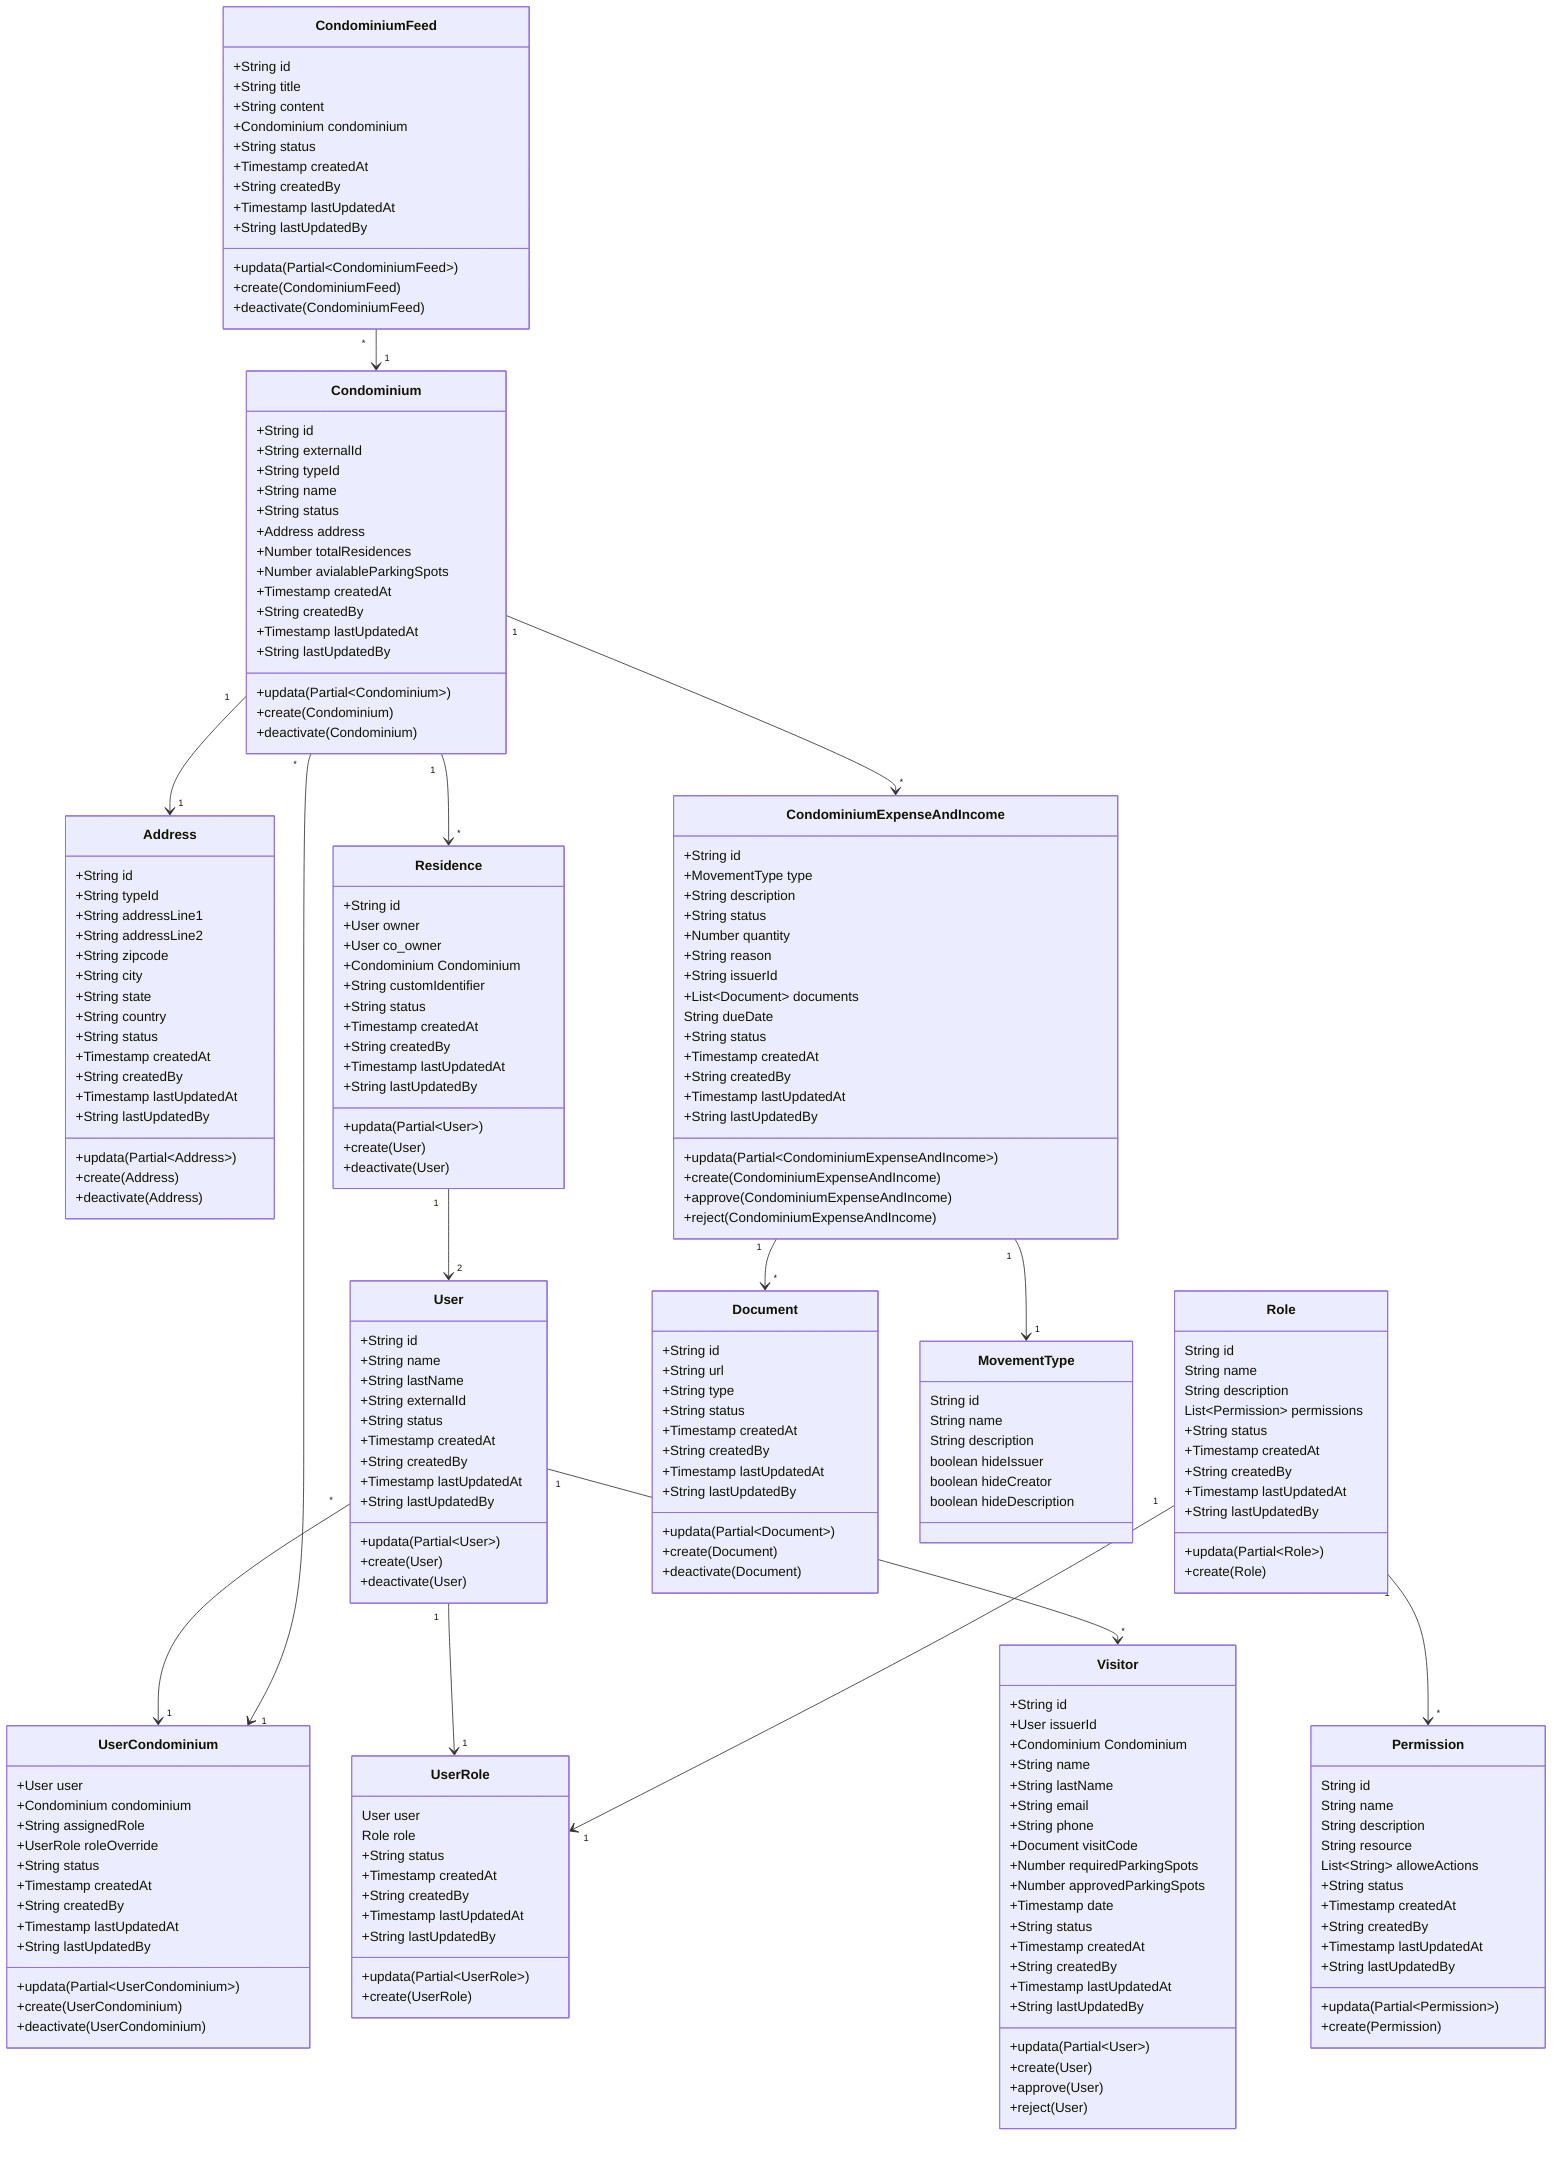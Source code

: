 classDiagram
    class User
    User : +String id
    User : +String name
    User : +String lastName
    User : +String externalId
    User : +String status
    User : +Timestamp createdAt
    User : +String createdBy
    User : +Timestamp lastUpdatedAt
    User : +String lastUpdatedBy
    User : +updata(Partial~User~)
    User : +create(User)
    User : +deactivate(User)

    class Permission
    Permission: String id
    Permission: String name
    Permission: String description
    Permission: String resource
    Permission: List~String~ alloweActions
    Permission : +String status
    Permission : +Timestamp createdAt
    Permission : +String createdBy
    Permission : +Timestamp lastUpdatedAt
    Permission : +String lastUpdatedBy
    Permission : +updata(Partial~Permission~)
    Permission : +create(Permission)

    class Role
    Role: String id
    Role: String name
    Role: String description
    Role: List~Permission~ permissions
    Role : +String status
    Role : +Timestamp createdAt
    Role : +String createdBy
    Role : +Timestamp lastUpdatedAt
    Role : +String lastUpdatedBy
    Role : +updata(Partial~Role~)
    Role : +create(Role)

    Role "1" --> "*" Permission

    class UserRole
    UserRole: User user
    UserRole: Role role
    UserRole : +String status
    UserRole : +Timestamp createdAt
    UserRole : +String createdBy
    UserRole : +Timestamp lastUpdatedAt
    UserRole : +String lastUpdatedBy
    UserRole : +updata(Partial~UserRole~)
    UserRole : +create(UserRole)

    User "1" --> "1" UserRole
    Role "1" --> "1" UserRole

    class Address
    Address : +String id
    Address : +String typeId
    Address : +String addressLine1
    Address : +String addressLine2
    Address : +String zipcode
    Address : +String city
    Address : +String state
    Address : +String country
    Address : +String status
    Address : +Timestamp createdAt
    Address : +String createdBy
    Address : +Timestamp lastUpdatedAt
    Address : +String lastUpdatedBy
    Address : +updata(Partial~Address~)
    Address : +create(Address)
    Address : +deactivate(Address)

    class Condominium
    Condominium : +String id
    Condominium : +String externalId
    Condominium : +String typeId
    Condominium : +String name
    Condominium : +String status
    Condominium : +Address address
    Condominium : +Number totalResidences
    Condominium : +Number avialableParkingSpots
    Condominium : +Timestamp createdAt
    Condominium : +String createdBy
    Condominium : +Timestamp lastUpdatedAt
    Condominium : +String lastUpdatedBy
    Condominium : +updata(Partial~Condominium~)
    Condominium : +create(Condominium)
    Condominium : +deactivate(Condominium)

    Condominium "1" --> "1" Address

    class CondominiumFeed 
    CondominiumFeed : +String id
    CondominiumFeed : +String title
    CondominiumFeed : +String content
    CondominiumFeed : +Condominium condominium
    CondominiumFeed : +String status
    CondominiumFeed : +Timestamp createdAt
    CondominiumFeed : +String createdBy
    CondominiumFeed : +Timestamp lastUpdatedAt
    CondominiumFeed : +String lastUpdatedBy
    CondominiumFeed : +updata(Partial~CondominiumFeed~)
    CondominiumFeed : +create(CondominiumFeed)
    CondominiumFeed : +deactivate(CondominiumFeed)

    CondominiumFeed "*" --> "1" Condominium

    class UserCondominium
    UserCondominium : +User user
    UserCondominium : +Condominium condominium
    UserCondominium : +String assignedRole
    UserCondominium : +UserRole roleOverride
    UserCondominium : +String status
    UserCondominium : +Timestamp createdAt
    UserCondominium : +String createdBy
    UserCondominium : +Timestamp lastUpdatedAt
    UserCondominium : +String lastUpdatedBy
    UserCondominium : +updata(Partial~UserCondominium~)
    UserCondominium : +create(UserCondominium)
    UserCondominium : +deactivate(UserCondominium)

    User "*" --> "1" UserCondominium
    Condominium "*" --> "1" UserCondominium

    class Document
    Document : +String id
    Document : +String url
    Document : +String type
    Document : +String status
    Document : +Timestamp createdAt
    Document : +String createdBy
    Document : +Timestamp lastUpdatedAt
    Document : +String lastUpdatedBy
    Document : +updata(Partial~Document~)
    Document : +create(Document)
    Document : +deactivate(Document)

    class MovementType
    MovementType: String id
    MovementType: String name
    MovementType: String description
    MovementType: boolean hideIssuer
    MovementType: boolean hideCreator
    MovementType: boolean hideDescription

    class CondominiumExpenseAndIncome
    CondominiumExpenseAndIncome : +String id
    CondominiumExpenseAndIncome : +MovementType type
    CondominiumExpenseAndIncome : +String description
    CondominiumExpenseAndIncome : +String status
    CondominiumExpenseAndIncome : +Number quantity
    CondominiumExpenseAndIncome : +String reason
    CondominiumExpenseAndIncome : +String issuerId
    CondominiumExpenseAndIncome : +List~Document~ documents
    CondominiumExpenseAndIncome : String dueDate
    CondominiumExpenseAndIncome : +String status
    CondominiumExpenseAndIncome : +Timestamp createdAt
    CondominiumExpenseAndIncome : +String createdBy
    CondominiumExpenseAndIncome : +Timestamp lastUpdatedAt
    CondominiumExpenseAndIncome : +String lastUpdatedBy
    CondominiumExpenseAndIncome : +updata(Partial~CondominiumExpenseAndIncome~)
    CondominiumExpenseAndIncome : +create(CondominiumExpenseAndIncome)
    CondominiumExpenseAndIncome : +approve(CondominiumExpenseAndIncome)
    CondominiumExpenseAndIncome : +reject(CondominiumExpenseAndIncome)

    Condominium "1" --> "*" CondominiumExpenseAndIncome
    CondominiumExpenseAndIncome "1" --> "*" Document
    CondominiumExpenseAndIncome "1" --> "1" MovementType

    class Residence
    Residence : +String id
    Residence : +User owner
    Residence : +User co_owner
    Residence : +Condominium Condominium
    Residence : +String customIdentifier
    Residence : +String status
    Residence : +Timestamp createdAt
    Residence : +String createdBy
    Residence : +Timestamp lastUpdatedAt
    Residence : +String lastUpdatedBy
    Residence : +updata(Partial~User~)
    Residence : +create(User)
    Residence : +deactivate(User)

    Condominium "1" --> "*" Residence
    Residence "1" --> "2" User

    class Visitor
    Visitor : +String id
    Visitor : +User issuerId
    Visitor : +Condominium Condominium
    Visitor : +String name
    Visitor : +String lastName
    Visitor : +String email
    Visitor : +String phone
    Visitor : +Document visitCode
    Visitor : +Number requiredParkingSpots
    Visitor : +Number approvedParkingSpots
    Visitor : +Timestamp date
    Visitor : +String status
    Visitor : +Timestamp createdAt
    Visitor : +String createdBy
    Visitor : +Timestamp lastUpdatedAt
    Visitor : +String lastUpdatedBy
    Visitor : +updata(Partial~User~)
    Visitor : +create(User)
    Visitor : +approve(User)
    Visitor : +reject(User)

    User "1" --> "*" Visitor